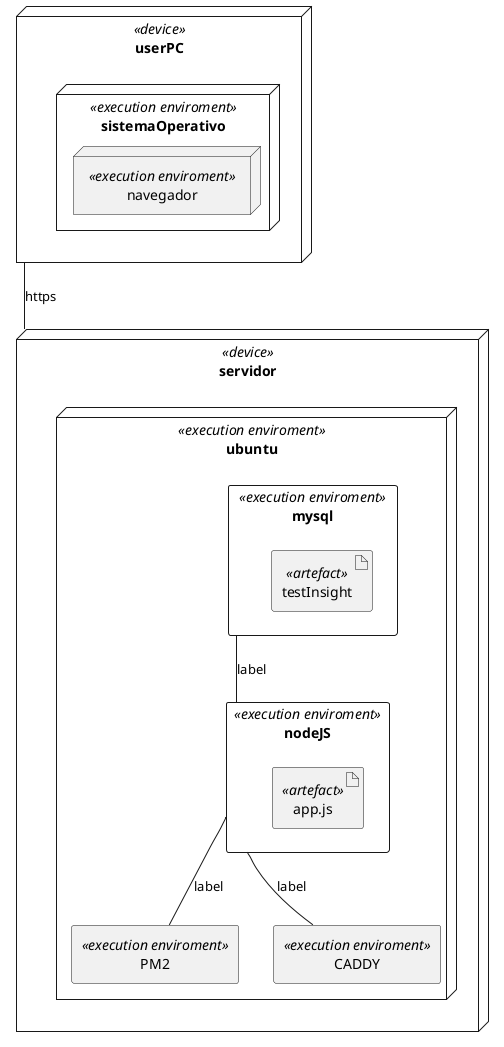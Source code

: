 @startuml Diagrama de Despliegue

node userPC <<device>>{
    node sistemaOperativo <<execution enviroment>>{
        node navegador <<execution enviroment>>
    }
}

node servidor <<device>>{
    node ubuntu <<execution enviroment>>{
        rectangle mysql <<execution enviroment>>{
            artifact testInsight <<artefact>>
        }
        rectangle nodeJS <<execution enviroment>>{
            artifact app.js <<artefact>>
        }
        rectangle PM2 <<execution enviroment>>
        rectangle CADDY <<execution enviroment>>
        mysql -- nodeJS: label
        nodeJS -- PM2: label
        nodeJS -- CADDY: label
    }
}

userPC -- servidor : https

@enduml
